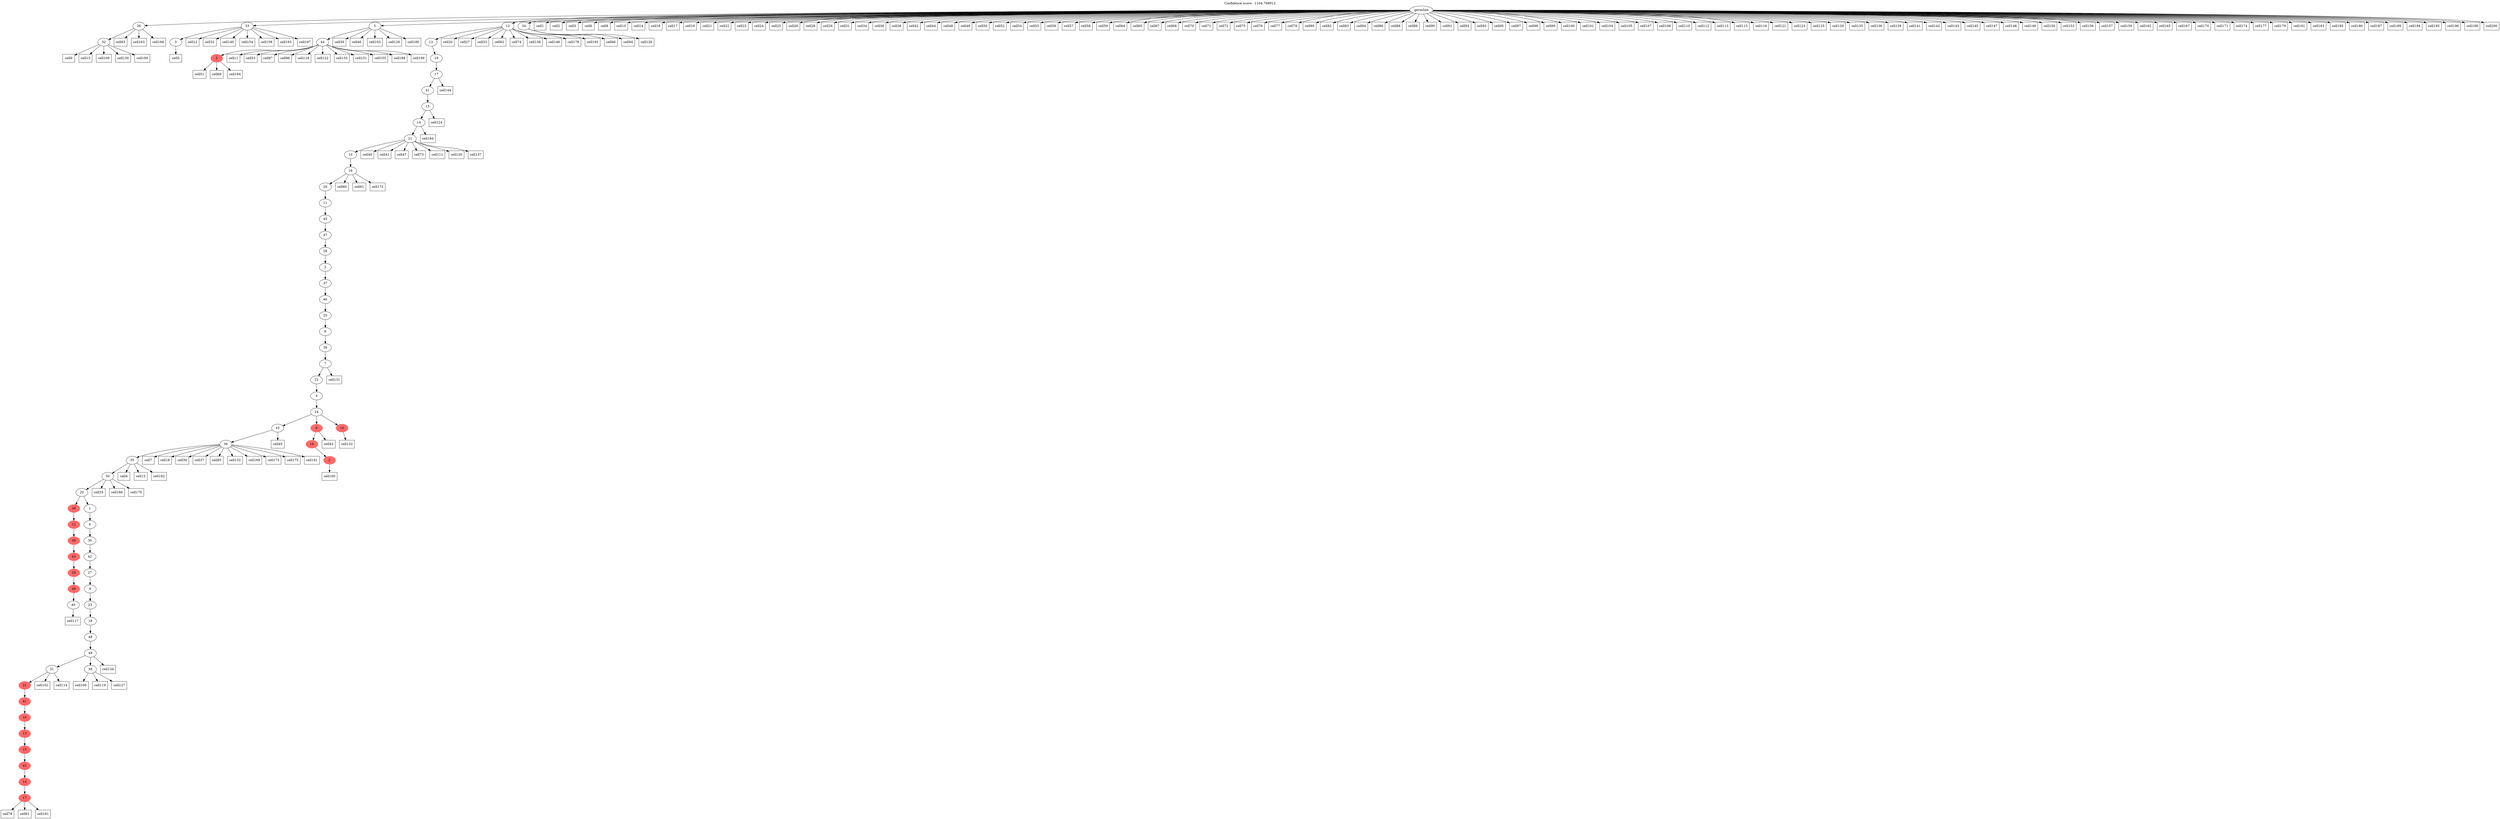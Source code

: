digraph g {
	"67" -> "68";
	"68" [label="32"];
	"65" -> "66";
	"66" [label="3"];
	"63" -> "64";
	"64" [color=indianred1, style=filled, label="5"];
	"62" -> "63";
	"63" [label="44"];
	"59" -> "60";
	"60" [label="40"];
	"58" -> "59";
	"59" [color=indianred1, style=filled, label="46"];
	"57" -> "58";
	"58" [color=indianred1, style=filled, label="29"];
	"56" -> "57";
	"57" [color=indianred1, style=filled, label="45"];
	"55" -> "56";
	"56" [color=indianred1, style=filled, label="39"];
	"54" -> "55";
	"55" [color=indianred1, style=filled, label="12"];
	"51" -> "52";
	"52" [color=indianred1, style=filled, label="17"];
	"50" -> "51";
	"51" [color=indianred1, style=filled, label="14"];
	"49" -> "50";
	"50" [color=indianred1, style=filled, label="42"];
	"48" -> "49";
	"49" [color=indianred1, style=filled, label="15"];
	"47" -> "48";
	"48" [color=indianred1, style=filled, label="13"];
	"46" -> "47";
	"47" [color=indianred1, style=filled, label="16"];
	"45" -> "46";
	"46" [color=indianred1, style=filled, label="41"];
	"44" -> "45";
	"45" [color=indianred1, style=filled, label="21"];
	"43" -> "44";
	"44" [label="31"];
	"43" -> "53";
	"53" [label="38"];
	"42" -> "43";
	"43" [label="49"];
	"41" -> "42";
	"42" [label="48"];
	"40" -> "41";
	"41" [label="18"];
	"39" -> "40";
	"40" [label="23"];
	"38" -> "39";
	"39" [label="9"];
	"37" -> "38";
	"38" [label="27"];
	"36" -> "37";
	"37" [label="42"];
	"35" -> "36";
	"36" [label="30"];
	"34" -> "35";
	"35" [label="6"];
	"33" -> "34";
	"34" [label="1"];
	"33" -> "54";
	"54" [color=indianred1, style=filled, label="36"];
	"32" -> "33";
	"33" [label="20"];
	"31" -> "32";
	"32" [label="50"];
	"30" -> "31";
	"31" [label="35"];
	"29" -> "30";
	"30" [label="36"];
	"27" -> "28";
	"28" [color=indianred1, style=filled, label="2"];
	"26" -> "27";
	"27" [color=indianred1, style=filled, label="19"];
	"25" -> "26";
	"26" [color=indianred1, style=filled, label="8"];
	"25" -> "29";
	"29" [label="43"];
	"25" -> "61";
	"61" [color=indianred1, style=filled, label="10"];
	"24" -> "25";
	"25" [label="24"];
	"23" -> "24";
	"24" [label="4"];
	"22" -> "23";
	"23" [label="22"];
	"21" -> "22";
	"22" [label="7"];
	"20" -> "21";
	"21" [label="39"];
	"19" -> "20";
	"20" [label="8"];
	"18" -> "19";
	"19" [label="25"];
	"17" -> "18";
	"18" [label="46"];
	"16" -> "17";
	"17" [label="37"];
	"15" -> "16";
	"16" [label="2"];
	"14" -> "15";
	"15" [label="28"];
	"13" -> "14";
	"14" [label="47"];
	"12" -> "13";
	"13" [label="45"];
	"11" -> "12";
	"12" [label="11"];
	"10" -> "11";
	"11" [label="29"];
	"9" -> "10";
	"10" [label="16"];
	"8" -> "9";
	"9" [label="10"];
	"7" -> "8";
	"8" [label="21"];
	"6" -> "7";
	"7" [label="14"];
	"5" -> "6";
	"6" [label="15"];
	"4" -> "5";
	"5" [label="41"];
	"3" -> "4";
	"4" [label="17"];
	"2" -> "3";
	"3" [label="19"];
	"1" -> "2";
	"2" [label="13"];
	"0" -> "1";
	"1" [label="12"];
	"0" -> "62";
	"62" [label="5"];
	"0" -> "65";
	"65" [label="33"];
	"0" -> "67";
	"67" [label="26"];
	"0" -> "69";
	"69" [label="34"];
	"0" [label="germline"];
	"0" -> "cell1";
	"cell1" [shape=box];
	"0" -> "cell2";
	"cell2" [shape=box];
	"0" -> "cell3";
	"cell3" [shape=box];
	"31" -> "cell4";
	"cell4" [shape=box];
	"66" -> "cell5";
	"cell5" [shape=box];
	"0" -> "cell6";
	"cell6" [shape=box];
	"30" -> "cell7";
	"cell7" [shape=box];
	"0" -> "cell8";
	"cell8" [shape=box];
	"68" -> "cell9";
	"cell9" [shape=box];
	"0" -> "cell10";
	"cell10" [shape=box];
	"63" -> "cell11";
	"cell11" [shape=box];
	"65" -> "cell12";
	"cell12" [shape=box];
	"68" -> "cell13";
	"cell13" [shape=box];
	"0" -> "cell14";
	"cell14" [shape=box];
	"31" -> "cell15";
	"cell15" [shape=box];
	"0" -> "cell16";
	"cell16" [shape=box];
	"0" -> "cell17";
	"cell17" [shape=box];
	"30" -> "cell18";
	"cell18" [shape=box];
	"0" -> "cell19";
	"cell19" [shape=box];
	"1" -> "cell20";
	"cell20" [shape=box];
	"0" -> "cell21";
	"cell21" [shape=box];
	"0" -> "cell22";
	"cell22" [shape=box];
	"0" -> "cell23";
	"cell23" [shape=box];
	"0" -> "cell24";
	"cell24" [shape=box];
	"0" -> "cell25";
	"cell25" [shape=box];
	"0" -> "cell26";
	"cell26" [shape=box];
	"1" -> "cell27";
	"cell27" [shape=box];
	"0" -> "cell28";
	"cell28" [shape=box];
	"0" -> "cell29";
	"cell29" [shape=box];
	"30" -> "cell30";
	"cell30" [shape=box];
	"0" -> "cell31";
	"cell31" [shape=box];
	"65" -> "cell32";
	"cell32" [shape=box];
	"1" -> "cell33";
	"cell33" [shape=box];
	"0" -> "cell34";
	"cell34" [shape=box];
	"32" -> "cell35";
	"cell35" [shape=box];
	"0" -> "cell36";
	"cell36" [shape=box];
	"30" -> "cell37";
	"cell37" [shape=box];
	"0" -> "cell38";
	"cell38" [shape=box];
	"62" -> "cell39";
	"cell39" [shape=box];
	"8" -> "cell40";
	"cell40" [shape=box];
	"8" -> "cell41";
	"cell41" [shape=box];
	"0" -> "cell42";
	"cell42" [shape=box];
	"26" -> "cell43";
	"cell43" [shape=box];
	"0" -> "cell44";
	"cell44" [shape=box];
	"29" -> "cell45";
	"cell45" [shape=box];
	"62" -> "cell46";
	"cell46" [shape=box];
	"8" -> "cell47";
	"cell47" [shape=box];
	"0" -> "cell48";
	"cell48" [shape=box];
	"0" -> "cell49";
	"cell49" [shape=box];
	"0" -> "cell50";
	"cell50" [shape=box];
	"64" -> "cell51";
	"cell51" [shape=box];
	"0" -> "cell52";
	"cell52" [shape=box];
	"63" -> "cell53";
	"cell53" [shape=box];
	"0" -> "cell54";
	"cell54" [shape=box];
	"0" -> "cell55";
	"cell55" [shape=box];
	"0" -> "cell56";
	"cell56" [shape=box];
	"0" -> "cell57";
	"cell57" [shape=box];
	"0" -> "cell58";
	"cell58" [shape=box];
	"0" -> "cell59";
	"cell59" [shape=box];
	"10" -> "cell60";
	"cell60" [shape=box];
	"10" -> "cell61";
	"cell61" [shape=box];
	"1" -> "cell62";
	"cell62" [shape=box];
	"67" -> "cell63";
	"cell63" [shape=box];
	"0" -> "cell64";
	"cell64" [shape=box];
	"0" -> "cell65";
	"cell65" [shape=box];
	"69" -> "cell66";
	"cell66" [shape=box];
	"0" -> "cell67";
	"cell67" [shape=box];
	"0" -> "cell68";
	"cell68" [shape=box];
	"64" -> "cell69";
	"cell69" [shape=box];
	"0" -> "cell70";
	"cell70" [shape=box];
	"0" -> "cell71";
	"cell71" [shape=box];
	"0" -> "cell72";
	"cell72" [shape=box];
	"8" -> "cell73";
	"cell73" [shape=box];
	"1" -> "cell74";
	"cell74" [shape=box];
	"0" -> "cell75";
	"cell75" [shape=box];
	"0" -> "cell76";
	"cell76" [shape=box];
	"0" -> "cell77";
	"cell77" [shape=box];
	"52" -> "cell78";
	"cell78" [shape=box];
	"0" -> "cell79";
	"cell79" [shape=box];
	"0" -> "cell80";
	"cell80" [shape=box];
	"52" -> "cell81";
	"cell81" [shape=box];
	"0" -> "cell82";
	"cell82" [shape=box];
	"0" -> "cell83";
	"cell83" [shape=box];
	"0" -> "cell84";
	"cell84" [shape=box];
	"30" -> "cell85";
	"cell85" [shape=box];
	"0" -> "cell86";
	"cell86" [shape=box];
	"63" -> "cell87";
	"cell87" [shape=box];
	"0" -> "cell88";
	"cell88" [shape=box];
	"0" -> "cell89";
	"cell89" [shape=box];
	"0" -> "cell90";
	"cell90" [shape=box];
	"0" -> "cell91";
	"cell91" [shape=box];
	"0" -> "cell92";
	"cell92" [shape=box];
	"0" -> "cell93";
	"cell93" [shape=box];
	"69" -> "cell94";
	"cell94" [shape=box];
	"0" -> "cell95";
	"cell95" [shape=box];
	"63" -> "cell96";
	"cell96" [shape=box];
	"0" -> "cell97";
	"cell97" [shape=box];
	"0" -> "cell98";
	"cell98" [shape=box];
	"0" -> "cell99";
	"cell99" [shape=box];
	"0" -> "cell100";
	"cell100" [shape=box];
	"0" -> "cell101";
	"cell101" [shape=box];
	"44" -> "cell102";
	"cell102" [shape=box];
	"62" -> "cell103";
	"cell103" [shape=box];
	"0" -> "cell104";
	"cell104" [shape=box];
	"0" -> "cell105";
	"cell105" [shape=box];
	"53" -> "cell106";
	"cell106" [shape=box];
	"0" -> "cell107";
	"cell107" [shape=box];
	"0" -> "cell108";
	"cell108" [shape=box];
	"68" -> "cell109";
	"cell109" [shape=box];
	"0" -> "cell110";
	"cell110" [shape=box];
	"8" -> "cell111";
	"cell111" [shape=box];
	"0" -> "cell112";
	"cell112" [shape=box];
	"0" -> "cell113";
	"cell113" [shape=box];
	"44" -> "cell114";
	"cell114" [shape=box];
	"0" -> "cell115";
	"cell115" [shape=box];
	"0" -> "cell116";
	"cell116" [shape=box];
	"60" -> "cell117";
	"cell117" [shape=box];
	"63" -> "cell118";
	"cell118" [shape=box];
	"53" -> "cell119";
	"cell119" [shape=box];
	"8" -> "cell120";
	"cell120" [shape=box];
	"0" -> "cell121";
	"cell121" [shape=box];
	"63" -> "cell122";
	"cell122" [shape=box];
	"0" -> "cell123";
	"cell123" [shape=box];
	"6" -> "cell124";
	"cell124" [shape=box];
	"0" -> "cell125";
	"cell125" [shape=box];
	"62" -> "cell126";
	"cell126" [shape=box];
	"53" -> "cell127";
	"cell127" [shape=box];
	"69" -> "cell128";
	"cell128" [shape=box];
	"0" -> "cell129";
	"cell129" [shape=box];
	"68" -> "cell130";
	"cell130" [shape=box];
	"22" -> "cell131";
	"cell131" [shape=box];
	"61" -> "cell132";
	"cell132" [shape=box];
	"63" -> "cell133";
	"cell133" [shape=box];
	"43" -> "cell134";
	"cell134" [shape=box];
	"0" -> "cell135";
	"cell135" [shape=box];
	"0" -> "cell136";
	"cell136" [shape=box];
	"8" -> "cell137";
	"cell137" [shape=box];
	"1" -> "cell138";
	"cell138" [shape=box];
	"0" -> "cell139";
	"cell139" [shape=box];
	"65" -> "cell140";
	"cell140" [shape=box];
	"0" -> "cell141";
	"cell141" [shape=box];
	"0" -> "cell142";
	"cell142" [shape=box];
	"0" -> "cell143";
	"cell143" [shape=box];
	"4" -> "cell144";
	"cell144" [shape=box];
	"0" -> "cell145";
	"cell145" [shape=box];
	"1" -> "cell146";
	"cell146" [shape=box];
	"0" -> "cell147";
	"cell147" [shape=box];
	"0" -> "cell148";
	"cell148" [shape=box];
	"0" -> "cell149";
	"cell149" [shape=box];
	"0" -> "cell150";
	"cell150" [shape=box];
	"63" -> "cell151";
	"cell151" [shape=box];
	"30" -> "cell152";
	"cell152" [shape=box];
	"0" -> "cell153";
	"cell153" [shape=box];
	"65" -> "cell154";
	"cell154" [shape=box];
	"63" -> "cell155";
	"cell155" [shape=box];
	"0" -> "cell156";
	"cell156" [shape=box];
	"0" -> "cell157";
	"cell157" [shape=box];
	"65" -> "cell158";
	"cell158" [shape=box];
	"0" -> "cell159";
	"cell159" [shape=box];
	"28" -> "cell160";
	"cell160" [shape=box];
	"52" -> "cell161";
	"cell161" [shape=box];
	"0" -> "cell162";
	"cell162" [shape=box];
	"67" -> "cell163";
	"cell163" [shape=box];
	"64" -> "cell164";
	"cell164" [shape=box];
	"0" -> "cell165";
	"cell165" [shape=box];
	"32" -> "cell166";
	"cell166" [shape=box];
	"0" -> "cell167";
	"cell167" [shape=box];
	"67" -> "cell168";
	"cell168" [shape=box];
	"30" -> "cell169";
	"cell169" [shape=box];
	"0" -> "cell170";
	"cell170" [shape=box];
	"0" -> "cell171";
	"cell171" [shape=box];
	"10" -> "cell172";
	"cell172" [shape=box];
	"30" -> "cell173";
	"cell173" [shape=box];
	"0" -> "cell174";
	"cell174" [shape=box];
	"30" -> "cell175";
	"cell175" [shape=box];
	"32" -> "cell176";
	"cell176" [shape=box];
	"0" -> "cell177";
	"cell177" [shape=box];
	"1" -> "cell178";
	"cell178" [shape=box];
	"0" -> "cell179";
	"cell179" [shape=box];
	"62" -> "cell180";
	"cell180" [shape=box];
	"0" -> "cell181";
	"cell181" [shape=box];
	"31" -> "cell182";
	"cell182" [shape=box];
	"0" -> "cell183";
	"cell183" [shape=box];
	"7" -> "cell184";
	"cell184" [shape=box];
	"0" -> "cell185";
	"cell185" [shape=box];
	"0" -> "cell186";
	"cell186" [shape=box];
	"0" -> "cell187";
	"cell187" [shape=box];
	"63" -> "cell188";
	"cell188" [shape=box];
	"0" -> "cell189";
	"cell189" [shape=box];
	"68" -> "cell190";
	"cell190" [shape=box];
	"30" -> "cell191";
	"cell191" [shape=box];
	"1" -> "cell192";
	"cell192" [shape=box];
	"65" -> "cell193";
	"cell193" [shape=box];
	"0" -> "cell194";
	"cell194" [shape=box];
	"0" -> "cell195";
	"cell195" [shape=box];
	"0" -> "cell196";
	"cell196" [shape=box];
	"65" -> "cell197";
	"cell197" [shape=box];
	"0" -> "cell198";
	"cell198" [shape=box];
	"63" -> "cell199";
	"cell199" [shape=box];
	"0" -> "cell200";
	"cell200" [shape=box];
	labelloc="t";
	label="Confidence score: -1104.768912";
}
